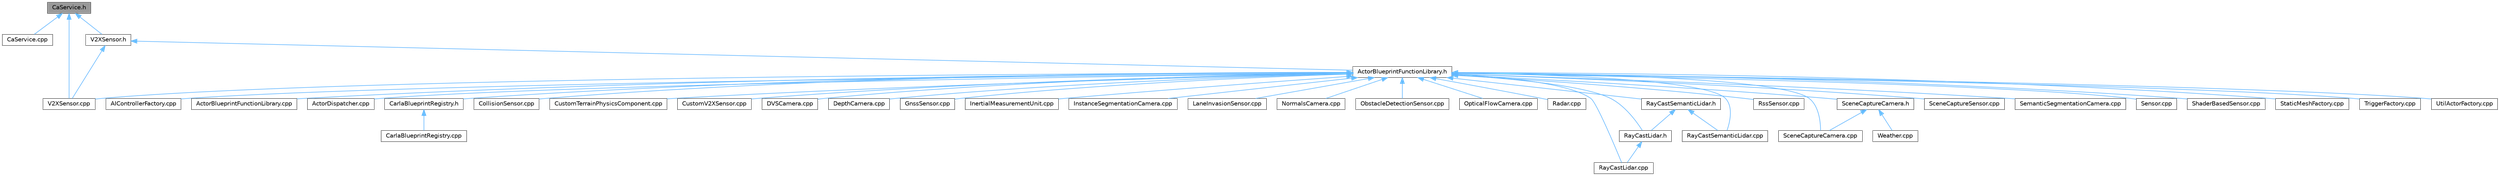 digraph "CaService.h"
{
 // INTERACTIVE_SVG=YES
 // LATEX_PDF_SIZE
  bgcolor="transparent";
  edge [fontname=Helvetica,fontsize=10,labelfontname=Helvetica,labelfontsize=10];
  node [fontname=Helvetica,fontsize=10,shape=box,height=0.2,width=0.4];
  Node1 [id="Node000001",label="CaService.h",height=0.2,width=0.4,color="gray40", fillcolor="grey60", style="filled", fontcolor="black",tooltip=" "];
  Node1 -> Node2 [id="edge1_Node000001_Node000002",dir="back",color="steelblue1",style="solid",tooltip=" "];
  Node2 [id="Node000002",label="CaService.cpp",height=0.2,width=0.4,color="grey40", fillcolor="white", style="filled",URL="$d0/d8d/CaService_8cpp.html",tooltip=" "];
  Node1 -> Node3 [id="edge2_Node000001_Node000003",dir="back",color="steelblue1",style="solid",tooltip=" "];
  Node3 [id="Node000003",label="V2XSensor.cpp",height=0.2,width=0.4,color="grey40", fillcolor="white", style="filled",URL="$d2/df9/V2XSensor_8cpp.html",tooltip=" "];
  Node1 -> Node4 [id="edge3_Node000001_Node000004",dir="back",color="steelblue1",style="solid",tooltip=" "];
  Node4 [id="Node000004",label="V2XSensor.h",height=0.2,width=0.4,color="grey40", fillcolor="white", style="filled",URL="$d1/d71/V2XSensor_8h.html",tooltip=" "];
  Node4 -> Node5 [id="edge4_Node000004_Node000005",dir="back",color="steelblue1",style="solid",tooltip=" "];
  Node5 [id="Node000005",label="ActorBlueprintFunctionLibrary.h",height=0.2,width=0.4,color="grey40", fillcolor="white", style="filled",URL="$d7/dda/ActorBlueprintFunctionLibrary_8h.html",tooltip=" "];
  Node5 -> Node6 [id="edge5_Node000005_Node000006",dir="back",color="steelblue1",style="solid",tooltip=" "];
  Node6 [id="Node000006",label="AIControllerFactory.cpp",height=0.2,width=0.4,color="grey40", fillcolor="white", style="filled",URL="$d1/d50/AIControllerFactory_8cpp.html",tooltip=" "];
  Node5 -> Node7 [id="edge6_Node000005_Node000007",dir="back",color="steelblue1",style="solid",tooltip=" "];
  Node7 [id="Node000007",label="ActorBlueprintFunctionLibrary.cpp",height=0.2,width=0.4,color="grey40", fillcolor="white", style="filled",URL="$dd/d08/ActorBlueprintFunctionLibrary_8cpp.html",tooltip=" "];
  Node5 -> Node8 [id="edge7_Node000005_Node000008",dir="back",color="steelblue1",style="solid",tooltip=" "];
  Node8 [id="Node000008",label="ActorDispatcher.cpp",height=0.2,width=0.4,color="grey40", fillcolor="white", style="filled",URL="$d0/d6a/ActorDispatcher_8cpp.html",tooltip=" "];
  Node5 -> Node9 [id="edge8_Node000005_Node000009",dir="back",color="steelblue1",style="solid",tooltip=" "];
  Node9 [id="Node000009",label="CarlaBlueprintRegistry.h",height=0.2,width=0.4,color="grey40", fillcolor="white", style="filled",URL="$d5/db8/CarlaBlueprintRegistry_8h.html",tooltip=" "];
  Node9 -> Node10 [id="edge9_Node000009_Node000010",dir="back",color="steelblue1",style="solid",tooltip=" "];
  Node10 [id="Node000010",label="CarlaBlueprintRegistry.cpp",height=0.2,width=0.4,color="grey40", fillcolor="white", style="filled",URL="$d0/d3b/CarlaBlueprintRegistry_8cpp.html",tooltip=" "];
  Node5 -> Node11 [id="edge10_Node000005_Node000011",dir="back",color="steelblue1",style="solid",tooltip=" "];
  Node11 [id="Node000011",label="CollisionSensor.cpp",height=0.2,width=0.4,color="grey40", fillcolor="white", style="filled",URL="$da/df0/CollisionSensor_8cpp.html",tooltip=" "];
  Node5 -> Node12 [id="edge11_Node000005_Node000012",dir="back",color="steelblue1",style="solid",tooltip=" "];
  Node12 [id="Node000012",label="CustomTerrainPhysicsComponent.cpp",height=0.2,width=0.4,color="grey40", fillcolor="white", style="filled",URL="$d1/d59/CustomTerrainPhysicsComponent_8cpp.html",tooltip=" "];
  Node5 -> Node13 [id="edge12_Node000005_Node000013",dir="back",color="steelblue1",style="solid",tooltip=" "];
  Node13 [id="Node000013",label="CustomV2XSensor.cpp",height=0.2,width=0.4,color="grey40", fillcolor="white", style="filled",URL="$d8/d97/CustomV2XSensor_8cpp.html",tooltip=" "];
  Node5 -> Node14 [id="edge13_Node000005_Node000014",dir="back",color="steelblue1",style="solid",tooltip=" "];
  Node14 [id="Node000014",label="DVSCamera.cpp",height=0.2,width=0.4,color="grey40", fillcolor="white", style="filled",URL="$d9/d6e/DVSCamera_8cpp.html",tooltip=" "];
  Node5 -> Node15 [id="edge14_Node000005_Node000015",dir="back",color="steelblue1",style="solid",tooltip=" "];
  Node15 [id="Node000015",label="DepthCamera.cpp",height=0.2,width=0.4,color="grey40", fillcolor="white", style="filled",URL="$d7/d0e/DepthCamera_8cpp.html",tooltip=" "];
  Node5 -> Node16 [id="edge15_Node000005_Node000016",dir="back",color="steelblue1",style="solid",tooltip=" "];
  Node16 [id="Node000016",label="GnssSensor.cpp",height=0.2,width=0.4,color="grey40", fillcolor="white", style="filled",URL="$d7/d22/GnssSensor_8cpp.html",tooltip=" "];
  Node5 -> Node17 [id="edge16_Node000005_Node000017",dir="back",color="steelblue1",style="solid",tooltip=" "];
  Node17 [id="Node000017",label="InertialMeasurementUnit.cpp",height=0.2,width=0.4,color="grey40", fillcolor="white", style="filled",URL="$d7/d78/InertialMeasurementUnit_8cpp.html",tooltip=" "];
  Node5 -> Node18 [id="edge17_Node000005_Node000018",dir="back",color="steelblue1",style="solid",tooltip=" "];
  Node18 [id="Node000018",label="InstanceSegmentationCamera.cpp",height=0.2,width=0.4,color="grey40", fillcolor="white", style="filled",URL="$d6/dcd/InstanceSegmentationCamera_8cpp.html",tooltip=" "];
  Node5 -> Node19 [id="edge18_Node000005_Node000019",dir="back",color="steelblue1",style="solid",tooltip=" "];
  Node19 [id="Node000019",label="LaneInvasionSensor.cpp",height=0.2,width=0.4,color="grey40", fillcolor="white", style="filled",URL="$d4/d9b/Unreal_2CarlaUE4_2Plugins_2Carla_2Source_2Carla_2Sensor_2LaneInvasionSensor_8cpp.html",tooltip=" "];
  Node5 -> Node20 [id="edge19_Node000005_Node000020",dir="back",color="steelblue1",style="solid",tooltip=" "];
  Node20 [id="Node000020",label="NormalsCamera.cpp",height=0.2,width=0.4,color="grey40", fillcolor="white", style="filled",URL="$d6/d81/NormalsCamera_8cpp.html",tooltip=" "];
  Node5 -> Node21 [id="edge20_Node000005_Node000021",dir="back",color="steelblue1",style="solid",tooltip=" "];
  Node21 [id="Node000021",label="ObstacleDetectionSensor.cpp",height=0.2,width=0.4,color="grey40", fillcolor="white", style="filled",URL="$d2/d70/ObstacleDetectionSensor_8cpp.html",tooltip=" "];
  Node5 -> Node22 [id="edge21_Node000005_Node000022",dir="back",color="steelblue1",style="solid",tooltip=" "];
  Node22 [id="Node000022",label="OpticalFlowCamera.cpp",height=0.2,width=0.4,color="grey40", fillcolor="white", style="filled",URL="$d0/d58/OpticalFlowCamera_8cpp.html",tooltip=" "];
  Node5 -> Node23 [id="edge22_Node000005_Node000023",dir="back",color="steelblue1",style="solid",tooltip=" "];
  Node23 [id="Node000023",label="Radar.cpp",height=0.2,width=0.4,color="grey40", fillcolor="white", style="filled",URL="$d5/d99/Radar_8cpp.html",tooltip=" "];
  Node5 -> Node24 [id="edge23_Node000005_Node000024",dir="back",color="steelblue1",style="solid",tooltip=" "];
  Node24 [id="Node000024",label="RayCastLidar.cpp",height=0.2,width=0.4,color="grey40", fillcolor="white", style="filled",URL="$df/dec/RayCastLidar_8cpp.html",tooltip=" "];
  Node5 -> Node25 [id="edge24_Node000005_Node000025",dir="back",color="steelblue1",style="solid",tooltip=" "];
  Node25 [id="Node000025",label="RayCastLidar.h",height=0.2,width=0.4,color="grey40", fillcolor="white", style="filled",URL="$d1/d53/RayCastLidar_8h.html",tooltip=" "];
  Node25 -> Node24 [id="edge25_Node000025_Node000024",dir="back",color="steelblue1",style="solid",tooltip=" "];
  Node5 -> Node26 [id="edge26_Node000005_Node000026",dir="back",color="steelblue1",style="solid",tooltip=" "];
  Node26 [id="Node000026",label="RayCastSemanticLidar.cpp",height=0.2,width=0.4,color="grey40", fillcolor="white", style="filled",URL="$d8/ddc/RayCastSemanticLidar_8cpp.html",tooltip=" "];
  Node5 -> Node27 [id="edge27_Node000005_Node000027",dir="back",color="steelblue1",style="solid",tooltip=" "];
  Node27 [id="Node000027",label="RayCastSemanticLidar.h",height=0.2,width=0.4,color="grey40", fillcolor="white", style="filled",URL="$de/dc6/RayCastSemanticLidar_8h.html",tooltip=" "];
  Node27 -> Node25 [id="edge28_Node000027_Node000025",dir="back",color="steelblue1",style="solid",tooltip=" "];
  Node27 -> Node26 [id="edge29_Node000027_Node000026",dir="back",color="steelblue1",style="solid",tooltip=" "];
  Node5 -> Node28 [id="edge30_Node000005_Node000028",dir="back",color="steelblue1",style="solid",tooltip=" "];
  Node28 [id="Node000028",label="RssSensor.cpp",height=0.2,width=0.4,color="grey40", fillcolor="white", style="filled",URL="$df/db5/Unreal_2CarlaUE4_2Plugins_2Carla_2Source_2Carla_2Sensor_2RssSensor_8cpp.html",tooltip=" "];
  Node5 -> Node29 [id="edge31_Node000005_Node000029",dir="back",color="steelblue1",style="solid",tooltip=" "];
  Node29 [id="Node000029",label="SceneCaptureCamera.cpp",height=0.2,width=0.4,color="grey40", fillcolor="white", style="filled",URL="$d1/dec/SceneCaptureCamera_8cpp.html",tooltip=" "];
  Node5 -> Node30 [id="edge32_Node000005_Node000030",dir="back",color="steelblue1",style="solid",tooltip=" "];
  Node30 [id="Node000030",label="SceneCaptureCamera.h",height=0.2,width=0.4,color="grey40", fillcolor="white", style="filled",URL="$dc/d56/SceneCaptureCamera_8h.html",tooltip=" "];
  Node30 -> Node29 [id="edge33_Node000030_Node000029",dir="back",color="steelblue1",style="solid",tooltip=" "];
  Node30 -> Node31 [id="edge34_Node000030_Node000031",dir="back",color="steelblue1",style="solid",tooltip=" "];
  Node31 [id="Node000031",label="Weather.cpp",height=0.2,width=0.4,color="grey40", fillcolor="white", style="filled",URL="$d2/d0f/Weather_8cpp.html",tooltip=" "];
  Node5 -> Node32 [id="edge35_Node000005_Node000032",dir="back",color="steelblue1",style="solid",tooltip=" "];
  Node32 [id="Node000032",label="SceneCaptureSensor.cpp",height=0.2,width=0.4,color="grey40", fillcolor="white", style="filled",URL="$db/d2d/SceneCaptureSensor_8cpp.html",tooltip=" "];
  Node5 -> Node33 [id="edge36_Node000005_Node000033",dir="back",color="steelblue1",style="solid",tooltip=" "];
  Node33 [id="Node000033",label="SemanticSegmentationCamera.cpp",height=0.2,width=0.4,color="grey40", fillcolor="white", style="filled",URL="$d9/d38/SemanticSegmentationCamera_8cpp.html",tooltip=" "];
  Node5 -> Node34 [id="edge37_Node000005_Node000034",dir="back",color="steelblue1",style="solid",tooltip=" "];
  Node34 [id="Node000034",label="Sensor.cpp",height=0.2,width=0.4,color="grey40", fillcolor="white", style="filled",URL="$d7/d16/Sensor_8cpp.html",tooltip=" "];
  Node5 -> Node35 [id="edge38_Node000005_Node000035",dir="back",color="steelblue1",style="solid",tooltip=" "];
  Node35 [id="Node000035",label="ShaderBasedSensor.cpp",height=0.2,width=0.4,color="grey40", fillcolor="white", style="filled",URL="$da/d96/ShaderBasedSensor_8cpp.html",tooltip=" "];
  Node5 -> Node36 [id="edge39_Node000005_Node000036",dir="back",color="steelblue1",style="solid",tooltip=" "];
  Node36 [id="Node000036",label="StaticMeshFactory.cpp",height=0.2,width=0.4,color="grey40", fillcolor="white", style="filled",URL="$d7/dc4/StaticMeshFactory_8cpp.html",tooltip=" "];
  Node5 -> Node37 [id="edge40_Node000005_Node000037",dir="back",color="steelblue1",style="solid",tooltip=" "];
  Node37 [id="Node000037",label="TriggerFactory.cpp",height=0.2,width=0.4,color="grey40", fillcolor="white", style="filled",URL="$d3/da1/TriggerFactory_8cpp.html",tooltip=" "];
  Node5 -> Node38 [id="edge41_Node000005_Node000038",dir="back",color="steelblue1",style="solid",tooltip=" "];
  Node38 [id="Node000038",label="UtilActorFactory.cpp",height=0.2,width=0.4,color="grey40", fillcolor="white", style="filled",URL="$dc/df0/UtilActorFactory_8cpp.html",tooltip=" "];
  Node5 -> Node3 [id="edge42_Node000005_Node000003",dir="back",color="steelblue1",style="solid",tooltip=" "];
  Node4 -> Node3 [id="edge43_Node000004_Node000003",dir="back",color="steelblue1",style="solid",tooltip=" "];
}
